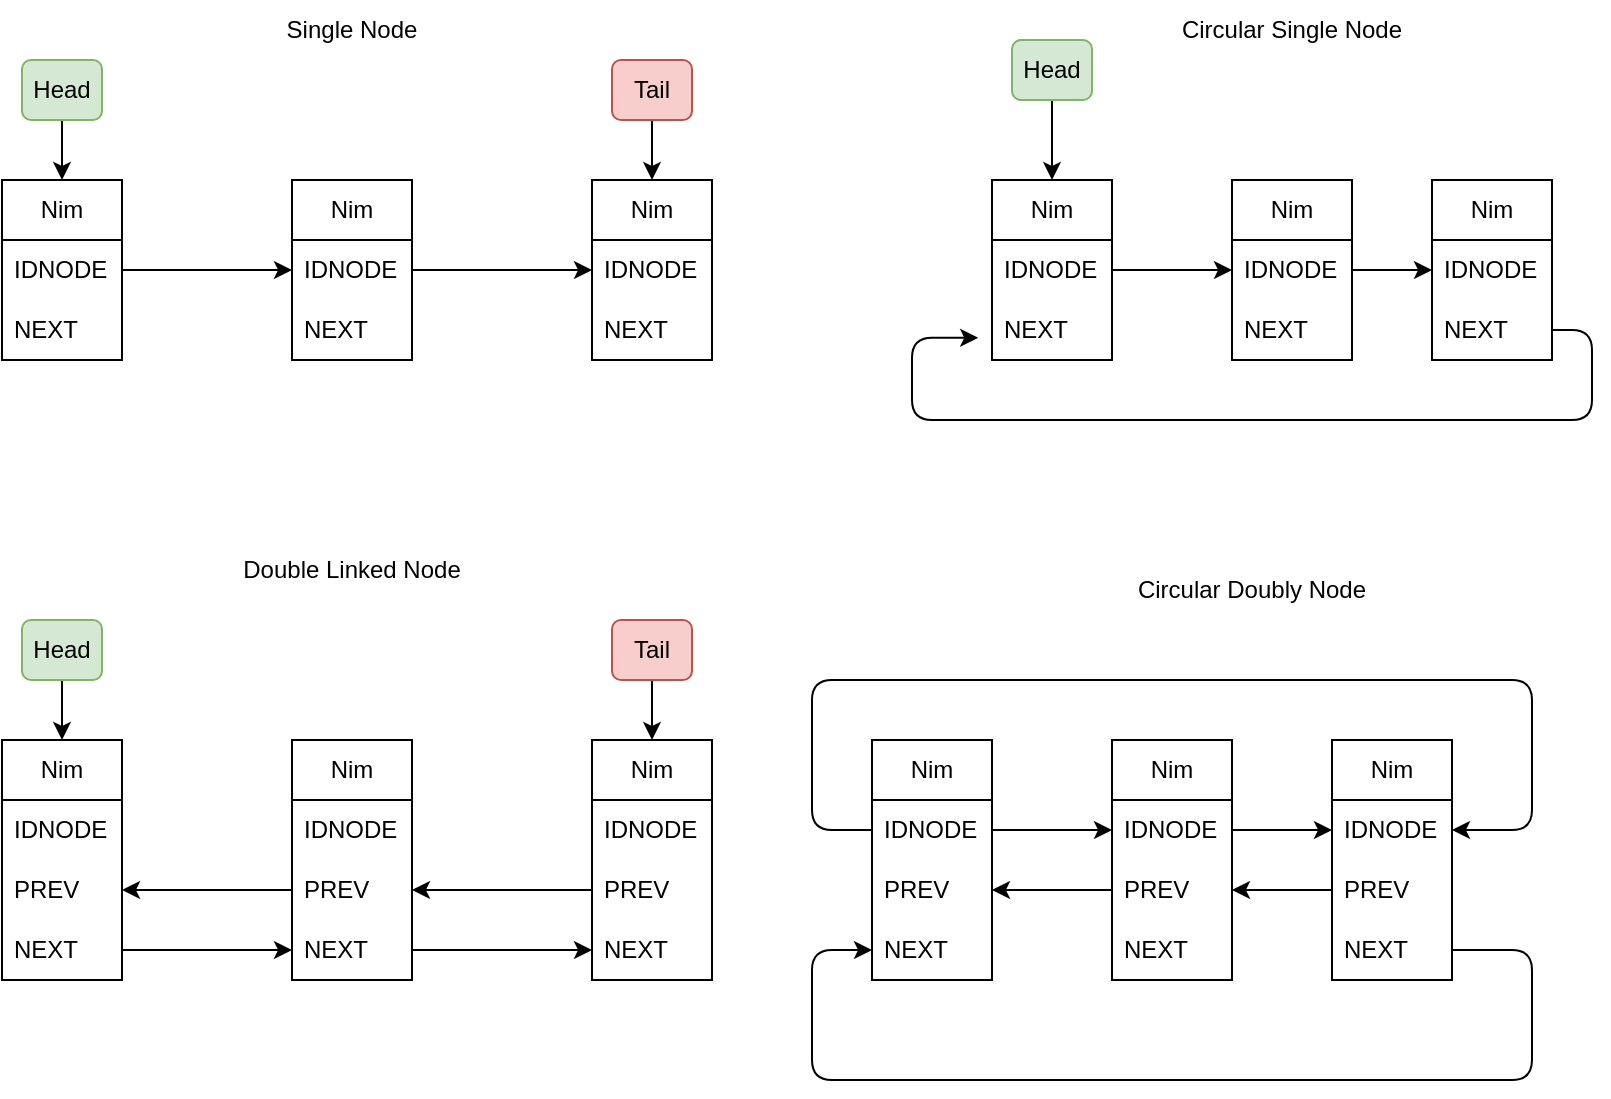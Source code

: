 <mxfile>
    <diagram name="Page-1" id="3eZjOXAqQ1JEdNih7OXI">
        <mxGraphModel dx="967" dy="814" grid="1" gridSize="10" guides="1" tooltips="1" connect="1" arrows="1" fold="1" page="1" pageScale="1" pageWidth="850" pageHeight="1100" math="0" shadow="0">
            <root>
                <mxCell id="0"/>
                <mxCell id="1" parent="0"/>
                <mxCell id="2l3vAcWEjjtS_qcAfoKr-1" value="Nim" style="swimlane;fontStyle=0;childLayout=stackLayout;horizontal=1;startSize=30;horizontalStack=0;resizeParent=1;resizeParentMax=0;resizeLast=0;collapsible=1;marginBottom=0;whiteSpace=wrap;html=1;" parent="1" vertex="1">
                    <mxGeometry x="35" y="100" width="60" height="90" as="geometry"/>
                </mxCell>
                <mxCell id="2l3vAcWEjjtS_qcAfoKr-2" value="IDNODE" style="text;strokeColor=none;fillColor=none;align=left;verticalAlign=middle;spacingLeft=4;spacingRight=4;overflow=hidden;points=[[0,0.5],[1,0.5]];portConstraint=eastwest;rotatable=0;whiteSpace=wrap;html=1;" parent="2l3vAcWEjjtS_qcAfoKr-1" vertex="1">
                    <mxGeometry y="30" width="60" height="30" as="geometry"/>
                </mxCell>
                <mxCell id="2l3vAcWEjjtS_qcAfoKr-3" value="NEXT" style="text;strokeColor=none;fillColor=none;align=left;verticalAlign=middle;spacingLeft=4;spacingRight=4;overflow=hidden;points=[[0,0.5],[1,0.5]];portConstraint=eastwest;rotatable=0;whiteSpace=wrap;html=1;" parent="2l3vAcWEjjtS_qcAfoKr-1" vertex="1">
                    <mxGeometry y="60" width="60" height="30" as="geometry"/>
                </mxCell>
                <mxCell id="2l3vAcWEjjtS_qcAfoKr-5" value="Single Node" style="text;html=1;align=center;verticalAlign=middle;whiteSpace=wrap;rounded=0;" parent="1" vertex="1">
                    <mxGeometry x="155" y="10" width="110" height="30" as="geometry"/>
                </mxCell>
                <mxCell id="25" style="edgeStyle=orthogonalEdgeStyle;html=1;entryX=0;entryY=0.5;entryDx=0;entryDy=0;fontColor=#000000;" edge="1" parent="1" source="2l3vAcWEjjtS_qcAfoKr-6" target="2l3vAcWEjjtS_qcAfoKr-10">
                    <mxGeometry relative="1" as="geometry"/>
                </mxCell>
                <mxCell id="2l3vAcWEjjtS_qcAfoKr-6" value="Nim" style="swimlane;fontStyle=0;childLayout=stackLayout;horizontal=1;startSize=30;horizontalStack=0;resizeParent=1;resizeParentMax=0;resizeLast=0;collapsible=1;marginBottom=0;whiteSpace=wrap;html=1;" parent="1" vertex="1">
                    <mxGeometry x="180" y="100" width="60" height="90" as="geometry"/>
                </mxCell>
                <mxCell id="2l3vAcWEjjtS_qcAfoKr-7" value="IDNODE" style="text;strokeColor=none;fillColor=none;align=left;verticalAlign=middle;spacingLeft=4;spacingRight=4;overflow=hidden;points=[[0,0.5],[1,0.5]];portConstraint=eastwest;rotatable=0;whiteSpace=wrap;html=1;" parent="2l3vAcWEjjtS_qcAfoKr-6" vertex="1">
                    <mxGeometry y="30" width="60" height="30" as="geometry"/>
                </mxCell>
                <mxCell id="2l3vAcWEjjtS_qcAfoKr-8" value="NEXT" style="text;strokeColor=none;fillColor=none;align=left;verticalAlign=middle;spacingLeft=4;spacingRight=4;overflow=hidden;points=[[0,0.5],[1,0.5]];portConstraint=eastwest;rotatable=0;whiteSpace=wrap;html=1;" parent="2l3vAcWEjjtS_qcAfoKr-6" vertex="1">
                    <mxGeometry y="60" width="60" height="30" as="geometry"/>
                </mxCell>
                <mxCell id="2l3vAcWEjjtS_qcAfoKr-9" value="Nim" style="swimlane;fontStyle=0;childLayout=stackLayout;horizontal=1;startSize=30;horizontalStack=0;resizeParent=1;resizeParentMax=0;resizeLast=0;collapsible=1;marginBottom=0;whiteSpace=wrap;html=1;" parent="1" vertex="1">
                    <mxGeometry x="330" y="100" width="60" height="90" as="geometry"/>
                </mxCell>
                <mxCell id="2l3vAcWEjjtS_qcAfoKr-10" value="IDNODE" style="text;strokeColor=none;fillColor=none;align=left;verticalAlign=middle;spacingLeft=4;spacingRight=4;overflow=hidden;points=[[0,0.5],[1,0.5]];portConstraint=eastwest;rotatable=0;whiteSpace=wrap;html=1;" parent="2l3vAcWEjjtS_qcAfoKr-9" vertex="1">
                    <mxGeometry y="30" width="60" height="30" as="geometry"/>
                </mxCell>
                <mxCell id="2l3vAcWEjjtS_qcAfoKr-11" value="NEXT" style="text;strokeColor=none;fillColor=none;align=left;verticalAlign=middle;spacingLeft=4;spacingRight=4;overflow=hidden;points=[[0,0.5],[1,0.5]];portConstraint=eastwest;rotatable=0;whiteSpace=wrap;html=1;" parent="2l3vAcWEjjtS_qcAfoKr-9" vertex="1">
                    <mxGeometry y="60" width="60" height="30" as="geometry"/>
                </mxCell>
                <mxCell id="2l3vAcWEjjtS_qcAfoKr-15" style="edgeStyle=orthogonalEdgeStyle;rounded=0;orthogonalLoop=1;jettySize=auto;html=1;" parent="1" source="2l3vAcWEjjtS_qcAfoKr-14" target="2l3vAcWEjjtS_qcAfoKr-1" edge="1">
                    <mxGeometry relative="1" as="geometry"/>
                </mxCell>
                <mxCell id="2l3vAcWEjjtS_qcAfoKr-14" value="Head" style="rounded=1;whiteSpace=wrap;html=1;fillColor=#d5e8d4;strokeColor=#82b366;fontColor=#000000;" parent="1" vertex="1">
                    <mxGeometry x="45" y="40" width="40" height="30" as="geometry"/>
                </mxCell>
                <mxCell id="2l3vAcWEjjtS_qcAfoKr-17" style="edgeStyle=orthogonalEdgeStyle;rounded=0;orthogonalLoop=1;jettySize=auto;html=1;exitX=0.5;exitY=1;exitDx=0;exitDy=0;entryX=0.5;entryY=0;entryDx=0;entryDy=0;" parent="1" source="2l3vAcWEjjtS_qcAfoKr-16" target="2l3vAcWEjjtS_qcAfoKr-9" edge="1">
                    <mxGeometry relative="1" as="geometry"/>
                </mxCell>
                <mxCell id="2l3vAcWEjjtS_qcAfoKr-16" value="Tail" style="rounded=1;whiteSpace=wrap;html=1;fillColor=#f8cecc;strokeColor=#b85450;fontColor=#000000;" parent="1" vertex="1">
                    <mxGeometry x="340" y="40" width="40" height="30" as="geometry"/>
                </mxCell>
                <mxCell id="2l3vAcWEjjtS_qcAfoKr-28" value="Double Linked Node" style="text;html=1;align=center;verticalAlign=middle;whiteSpace=wrap;rounded=0;" parent="1" vertex="1">
                    <mxGeometry x="130" y="280" width="160" height="30" as="geometry"/>
                </mxCell>
                <mxCell id="2" value="Nim" style="swimlane;fontStyle=0;childLayout=stackLayout;horizontal=1;startSize=30;horizontalStack=0;resizeParent=1;resizeParentMax=0;resizeLast=0;collapsible=1;marginBottom=0;whiteSpace=wrap;html=1;" vertex="1" parent="1">
                    <mxGeometry x="35" y="380" width="60" height="120" as="geometry"/>
                </mxCell>
                <mxCell id="3" value="IDNODE" style="text;strokeColor=none;fillColor=none;align=left;verticalAlign=middle;spacingLeft=4;spacingRight=4;overflow=hidden;points=[[0,0.5],[1,0.5]];portConstraint=eastwest;rotatable=0;whiteSpace=wrap;html=1;" vertex="1" parent="2">
                    <mxGeometry y="30" width="60" height="30" as="geometry"/>
                </mxCell>
                <mxCell id="4" value="PREV" style="text;strokeColor=none;fillColor=none;align=left;verticalAlign=middle;spacingLeft=4;spacingRight=4;overflow=hidden;points=[[0,0.5],[1,0.5]];portConstraint=eastwest;rotatable=0;whiteSpace=wrap;html=1;" vertex="1" parent="2">
                    <mxGeometry y="60" width="60" height="30" as="geometry"/>
                </mxCell>
                <mxCell id="5" value="NEXT" style="text;strokeColor=none;fillColor=none;align=left;verticalAlign=middle;spacingLeft=4;spacingRight=4;overflow=hidden;points=[[0,0.5],[1,0.5]];portConstraint=eastwest;rotatable=0;whiteSpace=wrap;html=1;" vertex="1" parent="2">
                    <mxGeometry y="90" width="60" height="30" as="geometry"/>
                </mxCell>
                <mxCell id="6" value="Nim" style="swimlane;fontStyle=0;childLayout=stackLayout;horizontal=1;startSize=30;horizontalStack=0;resizeParent=1;resizeParentMax=0;resizeLast=0;collapsible=1;marginBottom=0;whiteSpace=wrap;html=1;" vertex="1" parent="1">
                    <mxGeometry x="180" y="380" width="60" height="120" as="geometry"/>
                </mxCell>
                <mxCell id="7" value="IDNODE" style="text;strokeColor=none;fillColor=none;align=left;verticalAlign=middle;spacingLeft=4;spacingRight=4;overflow=hidden;points=[[0,0.5],[1,0.5]];portConstraint=eastwest;rotatable=0;whiteSpace=wrap;html=1;" vertex="1" parent="6">
                    <mxGeometry y="30" width="60" height="30" as="geometry"/>
                </mxCell>
                <mxCell id="8" value="PREV" style="text;strokeColor=none;fillColor=none;align=left;verticalAlign=middle;spacingLeft=4;spacingRight=4;overflow=hidden;points=[[0,0.5],[1,0.5]];portConstraint=eastwest;rotatable=0;whiteSpace=wrap;html=1;" vertex="1" parent="6">
                    <mxGeometry y="60" width="60" height="30" as="geometry"/>
                </mxCell>
                <mxCell id="9" value="NEXT" style="text;strokeColor=none;fillColor=none;align=left;verticalAlign=middle;spacingLeft=4;spacingRight=4;overflow=hidden;points=[[0,0.5],[1,0.5]];portConstraint=eastwest;rotatable=0;whiteSpace=wrap;html=1;" vertex="1" parent="6">
                    <mxGeometry y="90" width="60" height="30" as="geometry"/>
                </mxCell>
                <mxCell id="10" value="Nim" style="swimlane;fontStyle=0;childLayout=stackLayout;horizontal=1;startSize=30;horizontalStack=0;resizeParent=1;resizeParentMax=0;resizeLast=0;collapsible=1;marginBottom=0;whiteSpace=wrap;html=1;" vertex="1" parent="1">
                    <mxGeometry x="330" y="380" width="60" height="120" as="geometry"/>
                </mxCell>
                <mxCell id="11" value="IDNODE" style="text;strokeColor=none;fillColor=none;align=left;verticalAlign=middle;spacingLeft=4;spacingRight=4;overflow=hidden;points=[[0,0.5],[1,0.5]];portConstraint=eastwest;rotatable=0;whiteSpace=wrap;html=1;" vertex="1" parent="10">
                    <mxGeometry y="30" width="60" height="30" as="geometry"/>
                </mxCell>
                <mxCell id="12" value="PREV" style="text;strokeColor=none;fillColor=none;align=left;verticalAlign=middle;spacingLeft=4;spacingRight=4;overflow=hidden;points=[[0,0.5],[1,0.5]];portConstraint=eastwest;rotatable=0;whiteSpace=wrap;html=1;" vertex="1" parent="10">
                    <mxGeometry y="60" width="60" height="30" as="geometry"/>
                </mxCell>
                <mxCell id="13" value="NEXT" style="text;strokeColor=none;fillColor=none;align=left;verticalAlign=middle;spacingLeft=4;spacingRight=4;overflow=hidden;points=[[0,0.5],[1,0.5]];portConstraint=eastwest;rotatable=0;whiteSpace=wrap;html=1;" vertex="1" parent="10">
                    <mxGeometry y="90" width="60" height="30" as="geometry"/>
                </mxCell>
                <mxCell id="26" style="edgeStyle=orthogonalEdgeStyle;html=1;fontColor=#000000;" edge="1" parent="1" source="2l3vAcWEjjtS_qcAfoKr-2" target="2l3vAcWEjjtS_qcAfoKr-7">
                    <mxGeometry relative="1" as="geometry"/>
                </mxCell>
                <mxCell id="30" style="edgeStyle=orthogonalEdgeStyle;html=1;entryX=0.5;entryY=0;entryDx=0;entryDy=0;fontColor=#000000;" edge="1" parent="1" source="29" target="2">
                    <mxGeometry relative="1" as="geometry"/>
                </mxCell>
                <mxCell id="29" value="Head" style="rounded=1;whiteSpace=wrap;html=1;fillColor=#d5e8d4;strokeColor=#82b366;fontColor=#000000;" vertex="1" parent="1">
                    <mxGeometry x="45" y="320" width="40" height="30" as="geometry"/>
                </mxCell>
                <mxCell id="32" style="edgeStyle=orthogonalEdgeStyle;html=1;entryX=0.5;entryY=0;entryDx=0;entryDy=0;fontColor=#000000;" edge="1" parent="1" source="31" target="10">
                    <mxGeometry relative="1" as="geometry"/>
                </mxCell>
                <mxCell id="31" value="Tail" style="rounded=1;whiteSpace=wrap;html=1;fillColor=#f8cecc;strokeColor=#b85450;fontColor=#000000;" vertex="1" parent="1">
                    <mxGeometry x="340" y="320" width="40" height="30" as="geometry"/>
                </mxCell>
                <mxCell id="33" value="Circular Single Node" style="text;html=1;align=center;verticalAlign=middle;whiteSpace=wrap;rounded=0;" vertex="1" parent="1">
                    <mxGeometry x="600" y="10" width="160" height="30" as="geometry"/>
                </mxCell>
                <mxCell id="34" style="edgeStyle=orthogonalEdgeStyle;html=1;fontColor=#000000;" edge="1" parent="1" source="5" target="9">
                    <mxGeometry relative="1" as="geometry"/>
                </mxCell>
                <mxCell id="35" style="edgeStyle=orthogonalEdgeStyle;html=1;fontColor=#000000;" edge="1" parent="1" source="9" target="13">
                    <mxGeometry relative="1" as="geometry"/>
                </mxCell>
                <mxCell id="36" style="edgeStyle=orthogonalEdgeStyle;html=1;fontColor=#000000;" edge="1" parent="1" source="12" target="8">
                    <mxGeometry relative="1" as="geometry"/>
                </mxCell>
                <mxCell id="37" style="edgeStyle=orthogonalEdgeStyle;html=1;fontColor=#000000;" edge="1" parent="1" source="8" target="4">
                    <mxGeometry relative="1" as="geometry"/>
                </mxCell>
                <mxCell id="49" value="" style="group" vertex="1" connectable="0" parent="1">
                    <mxGeometry x="490" y="30" width="340" height="190" as="geometry"/>
                </mxCell>
                <mxCell id="2l3vAcWEjjtS_qcAfoKr-33" value="Nim" style="swimlane;fontStyle=0;childLayout=stackLayout;horizontal=1;startSize=30;horizontalStack=0;resizeParent=1;resizeParentMax=0;resizeLast=0;collapsible=1;marginBottom=0;whiteSpace=wrap;html=1;" parent="49" vertex="1">
                    <mxGeometry x="40" y="70" width="60" height="90" as="geometry"/>
                </mxCell>
                <mxCell id="2l3vAcWEjjtS_qcAfoKr-34" value="IDNODE" style="text;strokeColor=none;fillColor=none;align=left;verticalAlign=middle;spacingLeft=4;spacingRight=4;overflow=hidden;points=[[0,0.5],[1,0.5]];portConstraint=eastwest;rotatable=0;whiteSpace=wrap;html=1;" parent="2l3vAcWEjjtS_qcAfoKr-33" vertex="1">
                    <mxGeometry y="30" width="60" height="30" as="geometry"/>
                </mxCell>
                <mxCell id="2l3vAcWEjjtS_qcAfoKr-35" value="NEXT" style="text;strokeColor=none;fillColor=none;align=left;verticalAlign=middle;spacingLeft=4;spacingRight=4;overflow=hidden;points=[[0,0.5],[1,0.5]];portConstraint=eastwest;rotatable=0;whiteSpace=wrap;html=1;" parent="2l3vAcWEjjtS_qcAfoKr-33" vertex="1">
                    <mxGeometry y="60" width="60" height="30" as="geometry"/>
                </mxCell>
                <mxCell id="2l3vAcWEjjtS_qcAfoKr-36" value="Nim" style="swimlane;fontStyle=0;childLayout=stackLayout;horizontal=1;startSize=30;horizontalStack=0;resizeParent=1;resizeParentMax=0;resizeLast=0;collapsible=1;marginBottom=0;whiteSpace=wrap;html=1;" parent="49" vertex="1">
                    <mxGeometry x="160" y="70" width="60" height="90" as="geometry"/>
                </mxCell>
                <mxCell id="2l3vAcWEjjtS_qcAfoKr-37" value="IDNODE" style="text;strokeColor=none;fillColor=none;align=left;verticalAlign=middle;spacingLeft=4;spacingRight=4;overflow=hidden;points=[[0,0.5],[1,0.5]];portConstraint=eastwest;rotatable=0;whiteSpace=wrap;html=1;" parent="2l3vAcWEjjtS_qcAfoKr-36" vertex="1">
                    <mxGeometry y="30" width="60" height="30" as="geometry"/>
                </mxCell>
                <mxCell id="2l3vAcWEjjtS_qcAfoKr-38" value="NEXT" style="text;strokeColor=none;fillColor=none;align=left;verticalAlign=middle;spacingLeft=4;spacingRight=4;overflow=hidden;points=[[0,0.5],[1,0.5]];portConstraint=eastwest;rotatable=0;whiteSpace=wrap;html=1;" parent="2l3vAcWEjjtS_qcAfoKr-36" vertex="1">
                    <mxGeometry y="60" width="60" height="30" as="geometry"/>
                </mxCell>
                <mxCell id="2l3vAcWEjjtS_qcAfoKr-40" value="Nim" style="swimlane;fontStyle=0;childLayout=stackLayout;horizontal=1;startSize=30;horizontalStack=0;resizeParent=1;resizeParentMax=0;resizeLast=0;collapsible=1;marginBottom=0;whiteSpace=wrap;html=1;" parent="49" vertex="1">
                    <mxGeometry x="260" y="70" width="60" height="90" as="geometry"/>
                </mxCell>
                <mxCell id="2l3vAcWEjjtS_qcAfoKr-41" value="IDNODE" style="text;strokeColor=none;fillColor=none;align=left;verticalAlign=middle;spacingLeft=4;spacingRight=4;overflow=hidden;points=[[0,0.5],[1,0.5]];portConstraint=eastwest;rotatable=0;whiteSpace=wrap;html=1;" parent="2l3vAcWEjjtS_qcAfoKr-40" vertex="1">
                    <mxGeometry y="30" width="60" height="30" as="geometry"/>
                </mxCell>
                <mxCell id="2l3vAcWEjjtS_qcAfoKr-42" value="NEXT" style="text;strokeColor=none;fillColor=none;align=left;verticalAlign=middle;spacingLeft=4;spacingRight=4;overflow=hidden;points=[[0,0.5],[1,0.5]];portConstraint=eastwest;rotatable=0;whiteSpace=wrap;html=1;" parent="2l3vAcWEjjtS_qcAfoKr-40" vertex="1">
                    <mxGeometry y="60" width="60" height="30" as="geometry"/>
                </mxCell>
                <mxCell id="2l3vAcWEjjtS_qcAfoKr-44" style="edgeStyle=orthogonalEdgeStyle;rounded=0;orthogonalLoop=1;jettySize=auto;html=1;exitX=0.5;exitY=1;exitDx=0;exitDy=0;entryX=0.5;entryY=0;entryDx=0;entryDy=0;" parent="49" source="2l3vAcWEjjtS_qcAfoKr-43" target="2l3vAcWEjjtS_qcAfoKr-33" edge="1">
                    <mxGeometry relative="1" as="geometry"/>
                </mxCell>
                <mxCell id="2l3vAcWEjjtS_qcAfoKr-43" value="Head" style="rounded=1;whiteSpace=wrap;html=1;fillColor=#d5e8d4;strokeColor=#82b366;fontColor=#000000;" parent="49" vertex="1">
                    <mxGeometry x="50" width="40" height="30" as="geometry"/>
                </mxCell>
                <mxCell id="27" style="edgeStyle=orthogonalEdgeStyle;html=1;entryX=0;entryY=0.5;entryDx=0;entryDy=0;fontColor=#000000;" edge="1" parent="49" source="2l3vAcWEjjtS_qcAfoKr-34" target="2l3vAcWEjjtS_qcAfoKr-37">
                    <mxGeometry relative="1" as="geometry"/>
                </mxCell>
                <mxCell id="28" style="edgeStyle=orthogonalEdgeStyle;html=1;fontColor=#000000;" edge="1" parent="49" source="2l3vAcWEjjtS_qcAfoKr-37" target="2l3vAcWEjjtS_qcAfoKr-41">
                    <mxGeometry relative="1" as="geometry"/>
                </mxCell>
                <mxCell id="39" style="edgeStyle=orthogonalEdgeStyle;html=1;entryX=-0.115;entryY=0.63;entryDx=0;entryDy=0;entryPerimeter=0;fontColor=#000000;" edge="1" parent="49" source="2l3vAcWEjjtS_qcAfoKr-42" target="2l3vAcWEjjtS_qcAfoKr-35">
                    <mxGeometry relative="1" as="geometry">
                        <Array as="points">
                            <mxPoint x="340" y="145"/>
                            <mxPoint x="340" y="190"/>
                            <mxPoint y="190"/>
                            <mxPoint y="149"/>
                        </Array>
                    </mxGeometry>
                </mxCell>
                <mxCell id="51" value="Nim" style="swimlane;fontStyle=0;childLayout=stackLayout;horizontal=1;startSize=30;horizontalStack=0;resizeParent=1;resizeParentMax=0;resizeLast=0;collapsible=1;marginBottom=0;whiteSpace=wrap;html=1;" vertex="1" parent="1">
                    <mxGeometry x="470" y="380" width="60" height="120" as="geometry"/>
                </mxCell>
                <mxCell id="52" value="IDNODE" style="text;strokeColor=none;fillColor=none;align=left;verticalAlign=middle;spacingLeft=4;spacingRight=4;overflow=hidden;points=[[0,0.5],[1,0.5]];portConstraint=eastwest;rotatable=0;whiteSpace=wrap;html=1;" vertex="1" parent="51">
                    <mxGeometry y="30" width="60" height="30" as="geometry"/>
                </mxCell>
                <mxCell id="53" value="PREV" style="text;strokeColor=none;fillColor=none;align=left;verticalAlign=middle;spacingLeft=4;spacingRight=4;overflow=hidden;points=[[0,0.5],[1,0.5]];portConstraint=eastwest;rotatable=0;whiteSpace=wrap;html=1;" vertex="1" parent="51">
                    <mxGeometry y="60" width="60" height="30" as="geometry"/>
                </mxCell>
                <mxCell id="54" value="NEXT" style="text;strokeColor=none;fillColor=none;align=left;verticalAlign=middle;spacingLeft=4;spacingRight=4;overflow=hidden;points=[[0,0.5],[1,0.5]];portConstraint=eastwest;rotatable=0;whiteSpace=wrap;html=1;" vertex="1" parent="51">
                    <mxGeometry y="90" width="60" height="30" as="geometry"/>
                </mxCell>
                <mxCell id="55" value="Nim" style="swimlane;fontStyle=0;childLayout=stackLayout;horizontal=1;startSize=30;horizontalStack=0;resizeParent=1;resizeParentMax=0;resizeLast=0;collapsible=1;marginBottom=0;whiteSpace=wrap;html=1;" vertex="1" parent="1">
                    <mxGeometry x="590" y="380" width="60" height="120" as="geometry"/>
                </mxCell>
                <mxCell id="56" value="IDNODE" style="text;strokeColor=none;fillColor=none;align=left;verticalAlign=middle;spacingLeft=4;spacingRight=4;overflow=hidden;points=[[0,0.5],[1,0.5]];portConstraint=eastwest;rotatable=0;whiteSpace=wrap;html=1;" vertex="1" parent="55">
                    <mxGeometry y="30" width="60" height="30" as="geometry"/>
                </mxCell>
                <mxCell id="57" value="PREV" style="text;strokeColor=none;fillColor=none;align=left;verticalAlign=middle;spacingLeft=4;spacingRight=4;overflow=hidden;points=[[0,0.5],[1,0.5]];portConstraint=eastwest;rotatable=0;whiteSpace=wrap;html=1;" vertex="1" parent="55">
                    <mxGeometry y="60" width="60" height="30" as="geometry"/>
                </mxCell>
                <mxCell id="58" value="NEXT" style="text;strokeColor=none;fillColor=none;align=left;verticalAlign=middle;spacingLeft=4;spacingRight=4;overflow=hidden;points=[[0,0.5],[1,0.5]];portConstraint=eastwest;rotatable=0;whiteSpace=wrap;html=1;" vertex="1" parent="55">
                    <mxGeometry y="90" width="60" height="30" as="geometry"/>
                </mxCell>
                <mxCell id="59" value="Nim" style="swimlane;fontStyle=0;childLayout=stackLayout;horizontal=1;startSize=30;horizontalStack=0;resizeParent=1;resizeParentMax=0;resizeLast=0;collapsible=1;marginBottom=0;whiteSpace=wrap;html=1;" vertex="1" parent="1">
                    <mxGeometry x="700" y="380" width="60" height="120" as="geometry"/>
                </mxCell>
                <mxCell id="60" value="IDNODE" style="text;strokeColor=none;fillColor=none;align=left;verticalAlign=middle;spacingLeft=4;spacingRight=4;overflow=hidden;points=[[0,0.5],[1,0.5]];portConstraint=eastwest;rotatable=0;whiteSpace=wrap;html=1;" vertex="1" parent="59">
                    <mxGeometry y="30" width="60" height="30" as="geometry"/>
                </mxCell>
                <mxCell id="61" value="PREV" style="text;strokeColor=none;fillColor=none;align=left;verticalAlign=middle;spacingLeft=4;spacingRight=4;overflow=hidden;points=[[0,0.5],[1,0.5]];portConstraint=eastwest;rotatable=0;whiteSpace=wrap;html=1;" vertex="1" parent="59">
                    <mxGeometry y="60" width="60" height="30" as="geometry"/>
                </mxCell>
                <mxCell id="62" value="NEXT" style="text;strokeColor=none;fillColor=none;align=left;verticalAlign=middle;spacingLeft=4;spacingRight=4;overflow=hidden;points=[[0,0.5],[1,0.5]];portConstraint=eastwest;rotatable=0;whiteSpace=wrap;html=1;" vertex="1" parent="59">
                    <mxGeometry y="90" width="60" height="30" as="geometry"/>
                </mxCell>
                <mxCell id="63" value="Circular Doubly Node" style="text;html=1;align=center;verticalAlign=middle;whiteSpace=wrap;rounded=0;" vertex="1" parent="1">
                    <mxGeometry x="580" y="290" width="160" height="30" as="geometry"/>
                </mxCell>
                <mxCell id="65" style="edgeStyle=orthogonalEdgeStyle;html=1;entryX=0;entryY=0.5;entryDx=0;entryDy=0;fontColor=#FFFFFF;" edge="1" parent="1" source="52" target="56">
                    <mxGeometry relative="1" as="geometry"/>
                </mxCell>
                <mxCell id="66" style="edgeStyle=orthogonalEdgeStyle;html=1;entryX=0;entryY=0.5;entryDx=0;entryDy=0;fontColor=#FFFFFF;" edge="1" parent="1" source="56" target="60">
                    <mxGeometry relative="1" as="geometry"/>
                </mxCell>
                <mxCell id="68" style="edgeStyle=orthogonalEdgeStyle;html=1;entryX=1;entryY=0.5;entryDx=0;entryDy=0;fontColor=#FFFFFF;" edge="1" parent="1" source="61" target="57">
                    <mxGeometry relative="1" as="geometry"/>
                </mxCell>
                <mxCell id="69" style="edgeStyle=orthogonalEdgeStyle;html=1;entryX=1;entryY=0.5;entryDx=0;entryDy=0;fontColor=#FFFFFF;" edge="1" parent="1" source="57" target="53">
                    <mxGeometry relative="1" as="geometry"/>
                </mxCell>
                <mxCell id="71" style="edgeStyle=orthogonalEdgeStyle;html=1;entryX=0;entryY=0.5;entryDx=0;entryDy=0;fontColor=#FFFFFF;" edge="1" parent="1" source="62" target="54">
                    <mxGeometry relative="1" as="geometry">
                        <Array as="points">
                            <mxPoint x="800" y="485"/>
                            <mxPoint x="800" y="550"/>
                            <mxPoint x="440" y="550"/>
                            <mxPoint x="440" y="485"/>
                        </Array>
                    </mxGeometry>
                </mxCell>
                <mxCell id="72" style="edgeStyle=orthogonalEdgeStyle;html=1;entryX=1;entryY=0.5;entryDx=0;entryDy=0;fontColor=#FFFFFF;" edge="1" parent="1" source="52" target="60">
                    <mxGeometry relative="1" as="geometry">
                        <Array as="points">
                            <mxPoint x="440" y="425"/>
                            <mxPoint x="440" y="350"/>
                            <mxPoint x="800" y="350"/>
                            <mxPoint x="800" y="425"/>
                        </Array>
                    </mxGeometry>
                </mxCell>
            </root>
        </mxGraphModel>
    </diagram>
</mxfile>
